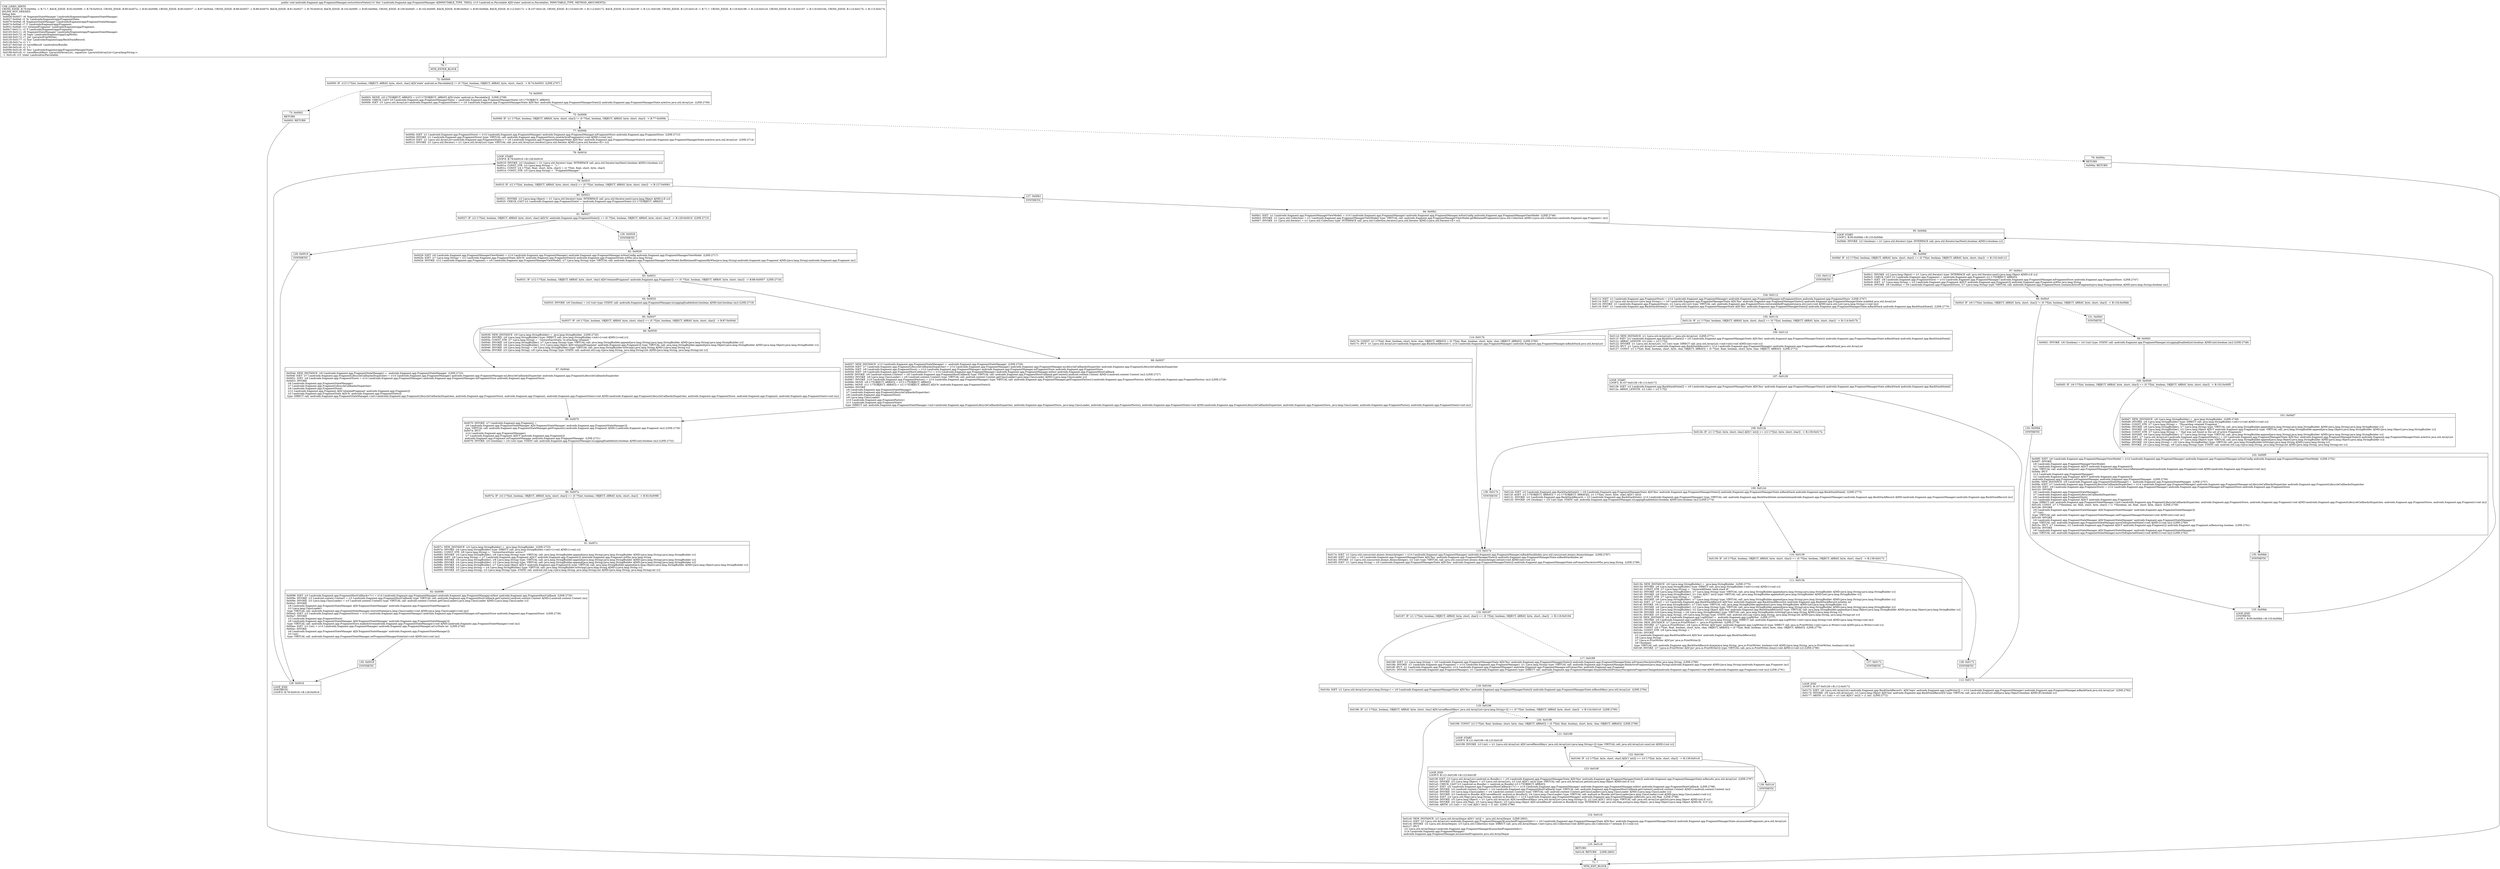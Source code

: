 digraph "CFG forandroidx.fragment.app.FragmentManager.restoreSaveState(Landroid\/os\/Parcelable;)V" {
Node_70 [shape=record,label="{70\:\ ?|MTH_ENTER_BLOCK\l}"];
Node_72 [shape=record,label="{72\:\ 0x0000|0x0000: IF  (r15 I:??[int, boolean, OBJECT, ARRAY, byte, short, char] A[D('state' android.os.Parcelable)]) != (0 ??[int, boolean, OBJECT, ARRAY, byte, short, char])  \-\> B:74:0x0003  (LINE:2707)\l}"];
Node_73 [shape=record,label="{73\:\ 0x0002|RETURN\l|0x0002: RETURN   \l}"];
Node_71 [shape=record,label="{71\:\ ?|MTH_EXIT_BLOCK\l}"];
Node_74 [shape=record,label="{74\:\ 0x0003|0x0003: MOVE  (r0 I:??[OBJECT, ARRAY]) = (r15 I:??[OBJECT, ARRAY] A[D('state' android.os.Parcelable)])  (LINE:2708)\l0x0004: CHECK_CAST (r0 I:androidx.fragment.app.FragmentManagerState) = (androidx.fragment.app.FragmentManagerState) (r0 I:??[OBJECT, ARRAY]) \l0x0006: IGET  (r1 I:java.util.ArrayList\<androidx.fragment.app.FragmentState\>) = (r0 I:androidx.fragment.app.FragmentManagerState A[D('fms' androidx.fragment.app.FragmentManagerState)]) androidx.fragment.app.FragmentManagerState.mActive java.util.ArrayList  (LINE:2709)\l}"];
Node_75 [shape=record,label="{75\:\ 0x0008|0x0008: IF  (r1 I:??[int, boolean, OBJECT, ARRAY, byte, short, char]) != (0 ??[int, boolean, OBJECT, ARRAY, byte, short, char])  \-\> B:77:0x000b \l}"];
Node_76 [shape=record,label="{76\:\ 0x000a|RETURN\l|0x000a: RETURN   \l}"];
Node_77 [shape=record,label="{77\:\ 0x000b|0x000b: IGET  (r1 I:androidx.fragment.app.FragmentStore) = (r14 I:androidx.fragment.app.FragmentManager) androidx.fragment.app.FragmentManager.mFragmentStore androidx.fragment.app.FragmentStore  (LINE:2713)\l0x000d: INVOKE  (r1 I:androidx.fragment.app.FragmentStore) type: VIRTUAL call: androidx.fragment.app.FragmentStore.resetActiveFragments():void A[MD:():void (m)]\l0x0010: IGET  (r1 I:java.util.ArrayList\<androidx.fragment.app.FragmentState\>) = (r0 I:androidx.fragment.app.FragmentManagerState A[D('fms' androidx.fragment.app.FragmentManagerState)]) androidx.fragment.app.FragmentManagerState.mActive java.util.ArrayList  (LINE:2714)\l0x0012: INVOKE  (r1 I:java.util.Iterator) = (r1 I:java.util.ArrayList) type: VIRTUAL call: java.util.ArrayList.iterator():java.util.Iterator A[MD:():java.util.Iterator\<E\> (c)]\l}"];
Node_78 [shape=record,label="{78\:\ 0x0016|LOOP_START\lLOOP:0: B:78:0x0016\-\>B:128:0x0016\l|0x0016: INVOKE  (r2 I:boolean) = (r1 I:java.util.Iterator) type: INTERFACE call: java.util.Iterator.hasNext():boolean A[MD:():boolean (c)]\l0x001a: CONST_STR  (r3 I:java.lang.String) =  \"): \" \l0x001c: CONST  (r4 I:??[int, float, short, byte, char]) = (2 ??[int, float, short, byte, char]) \l0x001d: CONST_STR  (r5 I:java.lang.String) =  \"FragmentManager\" \l}"];
Node_79 [shape=record,label="{79\:\ 0x001f|0x001f: IF  (r2 I:??[int, boolean, OBJECT, ARRAY, byte, short, char]) == (0 ??[int, boolean, OBJECT, ARRAY, byte, short, char])  \-\> B:127:0x00b1 \l}"];
Node_80 [shape=record,label="{80\:\ 0x0021|0x0021: INVOKE  (r2 I:java.lang.Object) = (r1 I:java.util.Iterator) type: INTERFACE call: java.util.Iterator.next():java.lang.Object A[MD:():E (c)]\l0x0025: CHECK_CAST (r2 I:androidx.fragment.app.FragmentState) = (androidx.fragment.app.FragmentState) (r2 I:??[OBJECT, ARRAY]) \l}"];
Node_81 [shape=record,label="{81\:\ 0x0027|0x0027: IF  (r2 I:??[int, boolean, OBJECT, ARRAY, byte, short, char] A[D('fs' androidx.fragment.app.FragmentState)]) == (0 ??[int, boolean, OBJECT, ARRAY, byte, short, char])  \-\> B:129:0x0016  (LINE:2715)\l}"];
Node_126 [shape=record,label="{126\:\ 0x0029|SYNTHETIC\l}"];
Node_82 [shape=record,label="{82\:\ 0x0029|0x0029: IGET  (r6 I:androidx.fragment.app.FragmentManagerViewModel) = (r14 I:androidx.fragment.app.FragmentManager) androidx.fragment.app.FragmentManager.mNonConfig androidx.fragment.app.FragmentManagerViewModel  (LINE:2717)\l0x002b: IGET  (r7 I:java.lang.String) = (r2 I:androidx.fragment.app.FragmentState A[D('fs' androidx.fragment.app.FragmentState)]) androidx.fragment.app.FragmentState.mWho java.lang.String \l0x002d: INVOKE  (r12 I:androidx.fragment.app.Fragment) = (r6 I:androidx.fragment.app.FragmentManagerViewModel), (r7 I:java.lang.String) type: VIRTUAL call: androidx.fragment.app.FragmentManagerViewModel.findRetainedFragmentByWho(java.lang.String):androidx.fragment.app.Fragment A[MD:(java.lang.String):androidx.fragment.app.Fragment (m)]\l}"];
Node_83 [shape=record,label="{83\:\ 0x0031|0x0031: IF  (r12 I:??[int, boolean, OBJECT, ARRAY, byte, short, char] A[D('retainedFragment' androidx.fragment.app.Fragment)]) == (0 ??[int, boolean, OBJECT, ARRAY, byte, short, char])  \-\> B:88:0x0057  (LINE:2718)\l}"];
Node_84 [shape=record,label="{84\:\ 0x0033|0x0033: INVOKE  (r6 I:boolean) = (r4 I:int) type: STATIC call: androidx.fragment.app.FragmentManager.isLoggingEnabled(int):boolean A[MD:(int):boolean (m)] (LINE:2719)\l}"];
Node_85 [shape=record,label="{85\:\ 0x0037|0x0037: IF  (r6 I:??[int, boolean, OBJECT, ARRAY, byte, short, char]) == (0 ??[int, boolean, OBJECT, ARRAY, byte, short, char])  \-\> B:87:0x004d \l}"];
Node_86 [shape=record,label="{86\:\ 0x0039|0x0039: NEW_INSTANCE  (r6 I:java.lang.StringBuilder) =  java.lang.StringBuilder  (LINE:2720)\l0x003b: INVOKE  (r6 I:java.lang.StringBuilder) type: DIRECT call: java.lang.StringBuilder.\<init\>():void A[MD:():void (c)]\l0x003e: CONST_STR  (r7 I:java.lang.String) =  \"restoreSaveState: re\-attaching retained \" \l0x0040: INVOKE  (r6 I:java.lang.StringBuilder), (r7 I:java.lang.String) type: VIRTUAL call: java.lang.StringBuilder.append(java.lang.String):java.lang.StringBuilder A[MD:(java.lang.String):java.lang.StringBuilder (c)]\l0x0043: INVOKE  (r6 I:java.lang.StringBuilder), (r12 I:java.lang.Object A[D('retainedFragment' androidx.fragment.app.Fragment)]) type: VIRTUAL call: java.lang.StringBuilder.append(java.lang.Object):java.lang.StringBuilder A[MD:(java.lang.Object):java.lang.StringBuilder (c)]\l0x0046: INVOKE  (r6 I:java.lang.String) = (r6 I:java.lang.StringBuilder) type: VIRTUAL call: java.lang.StringBuilder.toString():java.lang.String A[MD:():java.lang.String (c)]\l0x004a: INVOKE  (r5 I:java.lang.String), (r6 I:java.lang.String) type: STATIC call: android.util.Log.v(java.lang.String, java.lang.String):int A[MD:(java.lang.String, java.lang.String):int (c)]\l}"];
Node_87 [shape=record,label="{87\:\ 0x004d|0x004d: NEW_INSTANCE  (r6 I:androidx.fragment.app.FragmentStateManager) =  androidx.fragment.app.FragmentStateManager  (LINE:2723)\l0x004f: IGET  (r7 I:androidx.fragment.app.FragmentLifecycleCallbacksDispatcher) = (r14 I:androidx.fragment.app.FragmentManager) androidx.fragment.app.FragmentManager.mLifecycleCallbacksDispatcher androidx.fragment.app.FragmentLifecycleCallbacksDispatcher \l0x0051: IGET  (r8 I:androidx.fragment.app.FragmentStore) = (r14 I:androidx.fragment.app.FragmentManager) androidx.fragment.app.FragmentManager.mFragmentStore androidx.fragment.app.FragmentStore \l0x0053: INVOKE  \l  (r6 I:androidx.fragment.app.FragmentStateManager)\l  (r7 I:androidx.fragment.app.FragmentLifecycleCallbacksDispatcher)\l  (r8 I:androidx.fragment.app.FragmentStore)\l  (r12 I:androidx.fragment.app.Fragment A[D('retainedFragment' androidx.fragment.app.Fragment)])\l  (r2 I:androidx.fragment.app.FragmentState A[D('fs' androidx.fragment.app.FragmentState)])\l type: DIRECT call: androidx.fragment.app.FragmentStateManager.\<init\>(androidx.fragment.app.FragmentLifecycleCallbacksDispatcher, androidx.fragment.app.FragmentStore, androidx.fragment.app.Fragment, androidx.fragment.app.FragmentState):void A[MD:(androidx.fragment.app.FragmentLifecycleCallbacksDispatcher, androidx.fragment.app.FragmentStore, androidx.fragment.app.Fragment, androidx.fragment.app.FragmentState):void (m)]\l}"];
Node_89 [shape=record,label="{89\:\ 0x0070|0x0070: INVOKE  (r7 I:androidx.fragment.app.Fragment) = \l  (r6 I:androidx.fragment.app.FragmentStateManager A[D('fragmentStateManager' androidx.fragment.app.FragmentStateManager)])\l type: VIRTUAL call: androidx.fragment.app.FragmentStateManager.getFragment():androidx.fragment.app.Fragment A[MD:():androidx.fragment.app.Fragment (m)] (LINE:2730)\l0x0074: IPUT  \l  (r14 I:androidx.fragment.app.FragmentManager)\l  (r7 I:androidx.fragment.app.Fragment A[D('f' androidx.fragment.app.Fragment)])\l androidx.fragment.app.Fragment.mFragmentManager androidx.fragment.app.FragmentManager  (LINE:2731)\l0x0076: INVOKE  (r4 I:boolean) = (r4 I:int) type: STATIC call: androidx.fragment.app.FragmentManager.isLoggingEnabled(int):boolean A[MD:(int):boolean (m)] (LINE:2732)\l}"];
Node_90 [shape=record,label="{90\:\ 0x007a|0x007a: IF  (r4 I:??[int, boolean, OBJECT, ARRAY, byte, short, char]) == (0 ??[int, boolean, OBJECT, ARRAY, byte, short, char])  \-\> B:92:0x0098 \l}"];
Node_91 [shape=record,label="{91\:\ 0x007c|0x007c: NEW_INSTANCE  (r4 I:java.lang.StringBuilder) =  java.lang.StringBuilder  (LINE:2733)\l0x007e: INVOKE  (r4 I:java.lang.StringBuilder) type: DIRECT call: java.lang.StringBuilder.\<init\>():void A[MD:():void (c)]\l0x0081: CONST_STR  (r8 I:java.lang.String) =  \"restoreSaveState: active (\" \l0x0083: INVOKE  (r4 I:java.lang.StringBuilder), (r8 I:java.lang.String) type: VIRTUAL call: java.lang.StringBuilder.append(java.lang.String):java.lang.StringBuilder A[MD:(java.lang.String):java.lang.StringBuilder (c)]\l0x0086: IGET  (r8 I:java.lang.String) = (r7 I:androidx.fragment.app.Fragment A[D('f' androidx.fragment.app.Fragment)]) androidx.fragment.app.Fragment.mWho java.lang.String \l0x0088: INVOKE  (r4 I:java.lang.StringBuilder), (r8 I:java.lang.String) type: VIRTUAL call: java.lang.StringBuilder.append(java.lang.String):java.lang.StringBuilder A[MD:(java.lang.String):java.lang.StringBuilder (c)]\l0x008b: INVOKE  (r4 I:java.lang.StringBuilder), (r3 I:java.lang.String) type: VIRTUAL call: java.lang.StringBuilder.append(java.lang.String):java.lang.StringBuilder A[MD:(java.lang.String):java.lang.StringBuilder (c)]\l0x008e: INVOKE  (r4 I:java.lang.StringBuilder), (r7 I:java.lang.Object A[D('f' androidx.fragment.app.Fragment)]) type: VIRTUAL call: java.lang.StringBuilder.append(java.lang.Object):java.lang.StringBuilder A[MD:(java.lang.Object):java.lang.StringBuilder (c)]\l0x0091: INVOKE  (r3 I:java.lang.String) = (r4 I:java.lang.StringBuilder) type: VIRTUAL call: java.lang.StringBuilder.toString():java.lang.String A[MD:():java.lang.String (c)]\l0x0095: INVOKE  (r5 I:java.lang.String), (r3 I:java.lang.String) type: STATIC call: android.util.Log.v(java.lang.String, java.lang.String):int A[MD:(java.lang.String, java.lang.String):int (c)]\l}"];
Node_92 [shape=record,label="{92\:\ 0x0098|0x0098: IGET  (r3 I:androidx.fragment.app.FragmentHostCallback\<?\>) = (r14 I:androidx.fragment.app.FragmentManager) androidx.fragment.app.FragmentManager.mHost androidx.fragment.app.FragmentHostCallback  (LINE:2735)\l0x009a: INVOKE  (r3 I:android.content.Context) = (r3 I:androidx.fragment.app.FragmentHostCallback) type: VIRTUAL call: androidx.fragment.app.FragmentHostCallback.getContext():android.content.Context A[MD:():android.content.Context (m)]\l0x009e: INVOKE  (r3 I:java.lang.ClassLoader) = (r3 I:android.content.Context) type: VIRTUAL call: android.content.Context.getClassLoader():java.lang.ClassLoader A[MD:():java.lang.ClassLoader (c)]\l0x00a2: INVOKE  \l  (r6 I:androidx.fragment.app.FragmentStateManager A[D('fragmentStateManager' androidx.fragment.app.FragmentStateManager)])\l  (r3 I:java.lang.ClassLoader)\l type: VIRTUAL call: androidx.fragment.app.FragmentStateManager.restoreState(java.lang.ClassLoader):void A[MD:(java.lang.ClassLoader):void (m)]\l0x00a5: IGET  (r3 I:androidx.fragment.app.FragmentStore) = (r14 I:androidx.fragment.app.FragmentManager) androidx.fragment.app.FragmentManager.mFragmentStore androidx.fragment.app.FragmentStore  (LINE:2736)\l0x00a7: INVOKE  \l  (r3 I:androidx.fragment.app.FragmentStore)\l  (r6 I:androidx.fragment.app.FragmentStateManager A[D('fragmentStateManager' androidx.fragment.app.FragmentStateManager)])\l type: VIRTUAL call: androidx.fragment.app.FragmentStore.makeActive(androidx.fragment.app.FragmentStateManager):void A[MD:(androidx.fragment.app.FragmentStateManager):void (m)]\l0x00aa: IGET  (r3 I:int) = (r14 I:androidx.fragment.app.FragmentManager) androidx.fragment.app.FragmentManager.mCurState int  (LINE:2740)\l0x00ac: INVOKE  \l  (r6 I:androidx.fragment.app.FragmentStateManager A[D('fragmentStateManager' androidx.fragment.app.FragmentStateManager)])\l  (r3 I:int)\l type: VIRTUAL call: androidx.fragment.app.FragmentStateManager.setFragmentManagerState(int):void A[MD:(int):void (m)]\l}"];
Node_130 [shape=record,label="{130\:\ 0x0016|SYNTHETIC\l}"];
Node_128 [shape=record,label="{128\:\ 0x0016|LOOP_END\lSYNTHETIC\lLOOP:0: B:78:0x0016\-\>B:128:0x0016\l}"];
Node_88 [shape=record,label="{88\:\ 0x0057|0x0057: NEW_INSTANCE  (r13 I:androidx.fragment.app.FragmentStateManager) =  androidx.fragment.app.FragmentStateManager  (LINE:2726)\l0x0059: IGET  (r7 I:androidx.fragment.app.FragmentLifecycleCallbacksDispatcher) = (r14 I:androidx.fragment.app.FragmentManager) androidx.fragment.app.FragmentManager.mLifecycleCallbacksDispatcher androidx.fragment.app.FragmentLifecycleCallbacksDispatcher \l0x005b: IGET  (r8 I:androidx.fragment.app.FragmentStore) = (r14 I:androidx.fragment.app.FragmentManager) androidx.fragment.app.FragmentManager.mFragmentStore androidx.fragment.app.FragmentStore \l0x005d: IGET  (r6 I:androidx.fragment.app.FragmentHostCallback\<?\>) = (r14 I:androidx.fragment.app.FragmentManager) androidx.fragment.app.FragmentManager.mHost androidx.fragment.app.FragmentHostCallback \l0x005f: INVOKE  (r6 I:android.content.Context) = (r6 I:androidx.fragment.app.FragmentHostCallback) type: VIRTUAL call: androidx.fragment.app.FragmentHostCallback.getContext():android.content.Context A[MD:():android.content.Context (m)] (LINE:2727)\l0x0063: INVOKE  (r9 I:java.lang.ClassLoader) = (r6 I:android.content.Context) type: VIRTUAL call: android.content.Context.getClassLoader():java.lang.ClassLoader A[MD:():java.lang.ClassLoader (c)]\l0x0067: INVOKE  (r10 I:androidx.fragment.app.FragmentFactory) = (r14 I:androidx.fragment.app.FragmentManager) type: VIRTUAL call: androidx.fragment.app.FragmentManager.getFragmentFactory():androidx.fragment.app.FragmentFactory A[MD:():androidx.fragment.app.FragmentFactory (m)] (LINE:2728)\l0x006b: MOVE  (r6 I:??[OBJECT, ARRAY]) = (r13 I:??[OBJECT, ARRAY]) \l0x006c: MOVE  (r11 I:??[OBJECT, ARRAY]) = (r2 I:??[OBJECT, ARRAY] A[D('fs' androidx.fragment.app.FragmentState)]) \l0x006d: INVOKE  \l  (r6 I:androidx.fragment.app.FragmentStateManager)\l  (r7 I:androidx.fragment.app.FragmentLifecycleCallbacksDispatcher)\l  (r8 I:androidx.fragment.app.FragmentStore)\l  (r9 I:java.lang.ClassLoader)\l  (r10 I:androidx.fragment.app.FragmentFactory)\l  (r11 I:androidx.fragment.app.FragmentState)\l type: DIRECT call: androidx.fragment.app.FragmentStateManager.\<init\>(androidx.fragment.app.FragmentLifecycleCallbacksDispatcher, androidx.fragment.app.FragmentStore, java.lang.ClassLoader, androidx.fragment.app.FragmentFactory, androidx.fragment.app.FragmentState):void A[MD:(androidx.fragment.app.FragmentLifecycleCallbacksDispatcher, androidx.fragment.app.FragmentStore, java.lang.ClassLoader, androidx.fragment.app.FragmentFactory, androidx.fragment.app.FragmentState):void (m)]\l}"];
Node_129 [shape=record,label="{129\:\ 0x0016|SYNTHETIC\l}"];
Node_127 [shape=record,label="{127\:\ 0x00b1|SYNTHETIC\l}"];
Node_94 [shape=record,label="{94\:\ 0x00b1|0x00b1: IGET  (r1 I:androidx.fragment.app.FragmentManagerViewModel) = (r14 I:androidx.fragment.app.FragmentManager) androidx.fragment.app.FragmentManager.mNonConfig androidx.fragment.app.FragmentManagerViewModel  (LINE:2746)\l0x00b3: INVOKE  (r1 I:java.util.Collection) = (r1 I:androidx.fragment.app.FragmentManagerViewModel) type: VIRTUAL call: androidx.fragment.app.FragmentManagerViewModel.getRetainedFragments():java.util.Collection A[MD:():java.util.Collection\<androidx.fragment.app.Fragment\> (m)]\l0x00b7: INVOKE  (r1 I:java.util.Iterator) = (r1 I:java.util.Collection) type: INTERFACE call: java.util.Collection.iterator():java.util.Iterator A[MD:():java.util.Iterator\<E\> (c)]\l}"];
Node_95 [shape=record,label="{95\:\ 0x00bb|LOOP_START\lLOOP:1: B:95:0x00bb\-\>B:133:0x00bb\l|0x00bb: INVOKE  (r2 I:boolean) = (r1 I:java.util.Iterator) type: INTERFACE call: java.util.Iterator.hasNext():boolean A[MD:():boolean (c)]\l}"];
Node_96 [shape=record,label="{96\:\ 0x00bf|0x00bf: IF  (r2 I:??[int, boolean, OBJECT, ARRAY, byte, short, char]) == (0 ??[int, boolean, OBJECT, ARRAY, byte, short, char])  \-\> B:132:0x0112 \l}"];
Node_97 [shape=record,label="{97\:\ 0x00c1|0x00c1: INVOKE  (r2 I:java.lang.Object) = (r1 I:java.util.Iterator) type: INTERFACE call: java.util.Iterator.next():java.lang.Object A[MD:():E (c)]\l0x00c5: CHECK_CAST (r2 I:androidx.fragment.app.Fragment) = (androidx.fragment.app.Fragment) (r2 I:??[OBJECT, ARRAY]) \l0x00c7: IGET  (r6 I:androidx.fragment.app.FragmentStore) = (r14 I:androidx.fragment.app.FragmentManager) androidx.fragment.app.FragmentManager.mFragmentStore androidx.fragment.app.FragmentStore  (LINE:2747)\l0x00c9: IGET  (r7 I:java.lang.String) = (r2 I:androidx.fragment.app.Fragment A[D('f' androidx.fragment.app.Fragment)]) androidx.fragment.app.Fragment.mWho java.lang.String \l0x00cb: INVOKE  (r6 I:boolean) = (r6 I:androidx.fragment.app.FragmentStore), (r7 I:java.lang.String) type: VIRTUAL call: androidx.fragment.app.FragmentStore.containsActiveFragment(java.lang.String):boolean A[MD:(java.lang.String):boolean (m)]\l}"];
Node_98 [shape=record,label="{98\:\ 0x00cf|0x00cf: IF  (r6 I:??[int, boolean, OBJECT, ARRAY, byte, short, char]) != (0 ??[int, boolean, OBJECT, ARRAY, byte, short, char])  \-\> B:134:0x00bb \l}"];
Node_131 [shape=record,label="{131\:\ 0x00d1|SYNTHETIC\l}"];
Node_99 [shape=record,label="{99\:\ 0x00d1|0x00d1: INVOKE  (r6 I:boolean) = (r4 I:int) type: STATIC call: androidx.fragment.app.FragmentManager.isLoggingEnabled(int):boolean A[MD:(int):boolean (m)] (LINE:2748)\l}"];
Node_100 [shape=record,label="{100\:\ 0x00d5|0x00d5: IF  (r6 I:??[int, boolean, OBJECT, ARRAY, byte, short, char]) == (0 ??[int, boolean, OBJECT, ARRAY, byte, short, char])  \-\> B:102:0x00f5 \l}"];
Node_101 [shape=record,label="{101\:\ 0x00d7|0x00d7: NEW_INSTANCE  (r6 I:java.lang.StringBuilder) =  java.lang.StringBuilder  (LINE:2749)\l0x00d9: INVOKE  (r6 I:java.lang.StringBuilder) type: DIRECT call: java.lang.StringBuilder.\<init\>():void A[MD:():void (c)]\l0x00dc: CONST_STR  (r7 I:java.lang.String) =  \"Discarding retained Fragment \" \l0x00de: INVOKE  (r6 I:java.lang.StringBuilder), (r7 I:java.lang.String) type: VIRTUAL call: java.lang.StringBuilder.append(java.lang.String):java.lang.StringBuilder A[MD:(java.lang.String):java.lang.StringBuilder (c)]\l0x00e1: INVOKE  (r6 I:java.lang.StringBuilder), (r2 I:java.lang.Object A[D('f' androidx.fragment.app.Fragment)]) type: VIRTUAL call: java.lang.StringBuilder.append(java.lang.Object):java.lang.StringBuilder A[MD:(java.lang.Object):java.lang.StringBuilder (c)]\l0x00e4: CONST_STR  (r7 I:java.lang.String) =  \" that was not found in the set of active Fragments \" \l0x00e6: INVOKE  (r6 I:java.lang.StringBuilder), (r7 I:java.lang.String) type: VIRTUAL call: java.lang.StringBuilder.append(java.lang.String):java.lang.StringBuilder A[MD:(java.lang.String):java.lang.StringBuilder (c)]\l0x00e9: IGET  (r7 I:java.util.ArrayList\<androidx.fragment.app.FragmentState\>) = (r0 I:androidx.fragment.app.FragmentManagerState A[D('fms' androidx.fragment.app.FragmentManagerState)]) androidx.fragment.app.FragmentManagerState.mActive java.util.ArrayList \l0x00eb: INVOKE  (r6 I:java.lang.StringBuilder), (r7 I:java.lang.Object) type: VIRTUAL call: java.lang.StringBuilder.append(java.lang.Object):java.lang.StringBuilder A[MD:(java.lang.Object):java.lang.StringBuilder (c)]\l0x00ee: INVOKE  (r6 I:java.lang.String) = (r6 I:java.lang.StringBuilder) type: VIRTUAL call: java.lang.StringBuilder.toString():java.lang.String A[MD:():java.lang.String (c)]\l0x00f2: INVOKE  (r5 I:java.lang.String), (r6 I:java.lang.String) type: STATIC call: android.util.Log.v(java.lang.String, java.lang.String):int A[MD:(java.lang.String, java.lang.String):int (c)]\l}"];
Node_102 [shape=record,label="{102\:\ 0x00f5|0x00f5: IGET  (r6 I:androidx.fragment.app.FragmentManagerViewModel) = (r14 I:androidx.fragment.app.FragmentManager) androidx.fragment.app.FragmentManager.mNonConfig androidx.fragment.app.FragmentManagerViewModel  (LINE:2752)\l0x00f7: INVOKE  \l  (r6 I:androidx.fragment.app.FragmentManagerViewModel)\l  (r2 I:androidx.fragment.app.Fragment A[D('f' androidx.fragment.app.Fragment)])\l type: VIRTUAL call: androidx.fragment.app.FragmentManagerViewModel.removeRetainedFragment(androidx.fragment.app.Fragment):void A[MD:(androidx.fragment.app.Fragment):void (m)]\l0x00fa: IPUT  \l  (r14 I:androidx.fragment.app.FragmentManager)\l  (r2 I:androidx.fragment.app.Fragment A[D('f' androidx.fragment.app.Fragment)])\l androidx.fragment.app.Fragment.mFragmentManager androidx.fragment.app.FragmentManager  (LINE:2756)\l0x00fc: NEW_INSTANCE  (r6 I:androidx.fragment.app.FragmentStateManager) =  androidx.fragment.app.FragmentStateManager  (LINE:2757)\l0x00fe: IGET  (r7 I:androidx.fragment.app.FragmentLifecycleCallbacksDispatcher) = (r14 I:androidx.fragment.app.FragmentManager) androidx.fragment.app.FragmentManager.mLifecycleCallbacksDispatcher androidx.fragment.app.FragmentLifecycleCallbacksDispatcher \l0x0100: IGET  (r8 I:androidx.fragment.app.FragmentStore) = (r14 I:androidx.fragment.app.FragmentManager) androidx.fragment.app.FragmentManager.mFragmentStore androidx.fragment.app.FragmentStore \l0x0102: INVOKE  \l  (r6 I:androidx.fragment.app.FragmentStateManager)\l  (r7 I:androidx.fragment.app.FragmentLifecycleCallbacksDispatcher)\l  (r8 I:androidx.fragment.app.FragmentStore)\l  (r2 I:androidx.fragment.app.Fragment A[D('f' androidx.fragment.app.Fragment)])\l type: DIRECT call: androidx.fragment.app.FragmentStateManager.\<init\>(androidx.fragment.app.FragmentLifecycleCallbacksDispatcher, androidx.fragment.app.FragmentStore, androidx.fragment.app.Fragment):void A[MD:(androidx.fragment.app.FragmentLifecycleCallbacksDispatcher, androidx.fragment.app.FragmentStore, androidx.fragment.app.Fragment):void (m)]\l0x0105: CONST  (r7 I:??[boolean, int, float, short, byte, char]) = (1 ??[boolean, int, float, short, byte, char])  (LINE:2759)\l0x0106: INVOKE  \l  (r6 I:androidx.fragment.app.FragmentStateManager A[D('fragmentStateManager' androidx.fragment.app.FragmentStateManager)])\l  (r7 I:int)\l type: VIRTUAL call: androidx.fragment.app.FragmentStateManager.setFragmentManagerState(int):void A[MD:(int):void (m)]\l0x0109: INVOKE  \l  (r6 I:androidx.fragment.app.FragmentStateManager A[D('fragmentStateManager' androidx.fragment.app.FragmentStateManager)])\l type: VIRTUAL call: androidx.fragment.app.FragmentStateManager.moveToExpectedState():void A[MD:():void (m)] (LINE:2760)\l0x010c: IPUT  (r7 I:boolean), (r2 I:androidx.fragment.app.Fragment A[D('f' androidx.fragment.app.Fragment)]) androidx.fragment.app.Fragment.mRemoving boolean  (LINE:2761)\l0x010e: INVOKE  \l  (r6 I:androidx.fragment.app.FragmentStateManager A[D('fragmentStateManager' androidx.fragment.app.FragmentStateManager)])\l type: VIRTUAL call: androidx.fragment.app.FragmentStateManager.moveToExpectedState():void A[MD:():void (m)] (LINE:2762)\l}"];
Node_135 [shape=record,label="{135\:\ 0x00bb|SYNTHETIC\l}"];
Node_133 [shape=record,label="{133\:\ 0x00bb|LOOP_END\lSYNTHETIC\lLOOP:1: B:95:0x00bb\-\>B:133:0x00bb\l}"];
Node_134 [shape=record,label="{134\:\ 0x00bb|SYNTHETIC\l}"];
Node_132 [shape=record,label="{132\:\ 0x0112|SYNTHETIC\l}"];
Node_104 [shape=record,label="{104\:\ 0x0112|0x0112: IGET  (r1 I:androidx.fragment.app.FragmentStore) = (r14 I:androidx.fragment.app.FragmentManager) androidx.fragment.app.FragmentManager.mFragmentStore androidx.fragment.app.FragmentStore  (LINE:2767)\l0x0114: IGET  (r2 I:java.util.ArrayList\<java.lang.String\>) = (r0 I:androidx.fragment.app.FragmentManagerState A[D('fms' androidx.fragment.app.FragmentManagerState)]) androidx.fragment.app.FragmentManagerState.mAdded java.util.ArrayList \l0x0116: INVOKE  (r1 I:androidx.fragment.app.FragmentStore), (r2 I:java.util.List) type: VIRTUAL call: androidx.fragment.app.FragmentStore.restoreAddedFragments(java.util.List):void A[MD:(java.util.List\<java.lang.String\>):void (m)]\l0x0119: IGET  (r1 I:androidx.fragment.app.BackStackState[]) = (r0 I:androidx.fragment.app.FragmentManagerState A[D('fms' androidx.fragment.app.FragmentManagerState)]) androidx.fragment.app.FragmentManagerState.mBackStack androidx.fragment.app.BackStackState[]  (LINE:2770)\l}"];
Node_105 [shape=record,label="{105\:\ 0x011b|0x011b: IF  (r1 I:??[int, boolean, OBJECT, ARRAY, byte, short, char]) == (0 ??[int, boolean, OBJECT, ARRAY, byte, short, char])  \-\> B:114:0x017b \l}"];
Node_106 [shape=record,label="{106\:\ 0x011d|0x011d: NEW_INSTANCE  (r1 I:java.util.ArrayList) =  java.util.ArrayList  (LINE:2771)\l0x011f: IGET  (r2 I:androidx.fragment.app.BackStackState[]) = (r0 I:androidx.fragment.app.FragmentManagerState A[D('fms' androidx.fragment.app.FragmentManagerState)]) androidx.fragment.app.FragmentManagerState.mBackStack androidx.fragment.app.BackStackState[] \l0x0121: ARRAY_LENGTH  (r2 I:int) = (r2 I:??[]) \l0x0122: INVOKE  (r1 I:java.util.ArrayList), (r2 I:int) type: DIRECT call: java.util.ArrayList.\<init\>(int):void A[MD:(int):void (c)]\l0x0125: IPUT  (r1 I:java.util.ArrayList\<androidx.fragment.app.BackStackRecord\>), (r14 I:androidx.fragment.app.FragmentManager) androidx.fragment.app.FragmentManager.mBackStack java.util.ArrayList \l0x0127: CONST  (r1 I:??[int, float, boolean, short, byte, char, OBJECT, ARRAY]) = (0 ??[int, float, boolean, short, byte, char, OBJECT, ARRAY])  (LINE:2772)\l}"];
Node_107 [shape=record,label="{107\:\ 0x0128|LOOP_START\lLOOP:2: B:107:0x0128\-\>B:112:0x0172\l|0x0128: IGET  (r2 I:androidx.fragment.app.BackStackState[]) = (r0 I:androidx.fragment.app.FragmentManagerState A[D('fms' androidx.fragment.app.FragmentManagerState)]) androidx.fragment.app.FragmentManagerState.mBackStack androidx.fragment.app.BackStackState[] \l0x012a: ARRAY_LENGTH  (r2 I:int) = (r2 I:??[]) \l}"];
Node_108 [shape=record,label="{108\:\ 0x012b|0x012b: IF  (r1 I:??[int, byte, short, char] A[D('i' int)]) \>= (r2 I:??[int, byte, short, char])  \-\> B:136:0x017e \l}"];
Node_109 [shape=record,label="{109\:\ 0x012d|0x012d: IGET  (r2 I:androidx.fragment.app.BackStackState[]) = (r0 I:androidx.fragment.app.FragmentManagerState A[D('fms' androidx.fragment.app.FragmentManagerState)]) androidx.fragment.app.FragmentManagerState.mBackStack androidx.fragment.app.BackStackState[]  (LINE:2773)\l0x012f: AGET  (r2 I:??[OBJECT, ARRAY]) = (r2 I:??[OBJECT, ARRAY][]), (r1 I:??[int, short, byte, char] A[D('i' int)]) \l0x0131: INVOKE  (r2 I:androidx.fragment.app.BackStackRecord) = (r2 I:androidx.fragment.app.BackStackState), (r14 I:androidx.fragment.app.FragmentManager) type: VIRTUAL call: androidx.fragment.app.BackStackState.instantiate(androidx.fragment.app.FragmentManager):androidx.fragment.app.BackStackRecord A[MD:(androidx.fragment.app.FragmentManager):androidx.fragment.app.BackStackRecord (m)]\l0x0135: INVOKE  (r6 I:boolean) = (r4 I:int) type: STATIC call: androidx.fragment.app.FragmentManager.isLoggingEnabled(int):boolean A[MD:(int):boolean (m)] (LINE:2774)\l}"];
Node_110 [shape=record,label="{110\:\ 0x0139|0x0139: IF  (r6 I:??[int, boolean, OBJECT, ARRAY, byte, short, char]) == (0 ??[int, boolean, OBJECT, ARRAY, byte, short, char])  \-\> B:138:0x0172 \l}"];
Node_111 [shape=record,label="{111\:\ 0x013b|0x013b: NEW_INSTANCE  (r6 I:java.lang.StringBuilder) =  java.lang.StringBuilder  (LINE:2775)\l0x013d: INVOKE  (r6 I:java.lang.StringBuilder) type: DIRECT call: java.lang.StringBuilder.\<init\>():void A[MD:():void (c)]\l0x0140: CONST_STR  (r7 I:java.lang.String) =  \"restoreAllState: back stack #\" \l0x0142: INVOKE  (r6 I:java.lang.StringBuilder), (r7 I:java.lang.String) type: VIRTUAL call: java.lang.StringBuilder.append(java.lang.String):java.lang.StringBuilder A[MD:(java.lang.String):java.lang.StringBuilder (c)]\l0x0145: INVOKE  (r6 I:java.lang.StringBuilder), (r1 I:int A[D('i' int)]) type: VIRTUAL call: java.lang.StringBuilder.append(int):java.lang.StringBuilder A[MD:(int):java.lang.StringBuilder (c)]\l0x0148: CONST_STR  (r7 I:java.lang.String) =  \" (index \" \l0x014a: INVOKE  (r6 I:java.lang.StringBuilder), (r7 I:java.lang.String) type: VIRTUAL call: java.lang.StringBuilder.append(java.lang.String):java.lang.StringBuilder A[MD:(java.lang.String):java.lang.StringBuilder (c)]\l0x014d: IGET  (r7 I:int) = (r2 I:androidx.fragment.app.BackStackRecord A[D('bse' androidx.fragment.app.BackStackRecord)]) androidx.fragment.app.BackStackRecord.mIndex int \l0x014f: INVOKE  (r6 I:java.lang.StringBuilder), (r7 I:int) type: VIRTUAL call: java.lang.StringBuilder.append(int):java.lang.StringBuilder A[MD:(int):java.lang.StringBuilder (c)]\l0x0152: INVOKE  (r6 I:java.lang.StringBuilder), (r3 I:java.lang.String) type: VIRTUAL call: java.lang.StringBuilder.append(java.lang.String):java.lang.StringBuilder A[MD:(java.lang.String):java.lang.StringBuilder (c)]\l0x0155: INVOKE  (r6 I:java.lang.StringBuilder), (r2 I:java.lang.Object A[D('bse' androidx.fragment.app.BackStackRecord)]) type: VIRTUAL call: java.lang.StringBuilder.append(java.lang.Object):java.lang.StringBuilder A[MD:(java.lang.Object):java.lang.StringBuilder (c)]\l0x0158: INVOKE  (r6 I:java.lang.String) = (r6 I:java.lang.StringBuilder) type: VIRTUAL call: java.lang.StringBuilder.toString():java.lang.String A[MD:():java.lang.String (c)]\l0x015c: INVOKE  (r5 I:java.lang.String), (r6 I:java.lang.String) type: STATIC call: android.util.Log.v(java.lang.String, java.lang.String):int A[MD:(java.lang.String, java.lang.String):int (c)]\l0x015f: NEW_INSTANCE  (r6 I:androidx.fragment.app.LogWriter) =  androidx.fragment.app.LogWriter  (LINE:2777)\l0x0161: INVOKE  (r6 I:androidx.fragment.app.LogWriter), (r5 I:java.lang.String) type: DIRECT call: androidx.fragment.app.LogWriter.\<init\>(java.lang.String):void A[MD:(java.lang.String):void (m)]\l0x0164: NEW_INSTANCE  (r7 I:java.io.PrintWriter) =  java.io.PrintWriter  (LINE:2778)\l0x0166: INVOKE  (r7 I:java.io.PrintWriter), (r6 I:java.io.Writer A[D('logw' androidx.fragment.app.LogWriter)]) type: DIRECT call: java.io.PrintWriter.\<init\>(java.io.Writer):void A[MD:(java.io.Writer):void (c)]\l0x0169: CONST  (r8 I:??[int, float, boolean, short, byte, char, OBJECT, ARRAY]) = (0 ??[int, float, boolean, short, byte, char, OBJECT, ARRAY])  (LINE:2779)\l0x016a: CONST_STR  (r9 I:java.lang.String) =  \"  \" \l0x016c: INVOKE  \l  (r2 I:androidx.fragment.app.BackStackRecord A[D('bse' androidx.fragment.app.BackStackRecord)])\l  (r9 I:java.lang.String)\l  (r7 I:java.io.PrintWriter A[D('pw' java.io.PrintWriter)])\l  (r8 I:boolean)\l type: VIRTUAL call: androidx.fragment.app.BackStackRecord.dump(java.lang.String, java.io.PrintWriter, boolean):void A[MD:(java.lang.String, java.io.PrintWriter, boolean):void (m)]\l0x016f: INVOKE  (r7 I:java.io.PrintWriter A[D('pw' java.io.PrintWriter)]) type: VIRTUAL call: java.io.PrintWriter.close():void A[MD:():void (c)] (LINE:2780)\l}"];
Node_137 [shape=record,label="{137\:\ 0x0172|SYNTHETIC\l}"];
Node_112 [shape=record,label="{112\:\ 0x0172|LOOP_END\lLOOP:2: B:107:0x0128\-\>B:112:0x0172\l|0x0172: IGET  (r6 I:java.util.ArrayList\<androidx.fragment.app.BackStackRecord\> A[D('logw' androidx.fragment.app.LogWriter)]) = (r14 I:androidx.fragment.app.FragmentManager) androidx.fragment.app.FragmentManager.mBackStack java.util.ArrayList  (LINE:2782)\l0x0174: INVOKE  (r6 I:java.util.ArrayList), (r2 I:java.lang.Object A[D('bse' androidx.fragment.app.BackStackRecord)]) type: VIRTUAL call: java.util.ArrayList.add(java.lang.Object):boolean A[MD:(E):boolean (c)]\l0x0177: ARITH  (r1 I:int) = (r1 I:int A[D('i' int)]) + (1 int)  (LINE:2772)\l}"];
Node_138 [shape=record,label="{138\:\ 0x0172|SYNTHETIC\l}"];
Node_136 [shape=record,label="{136\:\ 0x017e|SYNTHETIC\l}"];
Node_115 [shape=record,label="{115\:\ 0x017e|0x017e: IGET  (r1 I:java.util.concurrent.atomic.AtomicInteger) = (r14 I:androidx.fragment.app.FragmentManager) androidx.fragment.app.FragmentManager.mBackStackIndex java.util.concurrent.atomic.AtomicInteger  (LINE:2787)\l0x0180: IGET  (r2 I:int) = (r0 I:androidx.fragment.app.FragmentManagerState A[D('fms' androidx.fragment.app.FragmentManagerState)]) androidx.fragment.app.FragmentManagerState.mBackStackIndex int \l0x0182: INVOKE  (r1 I:java.util.concurrent.atomic.AtomicInteger), (r2 I:int) type: VIRTUAL call: java.util.concurrent.atomic.AtomicInteger.set(int):void A[MD:(int):void (c)]\l0x0185: IGET  (r1 I:java.lang.String) = (r0 I:androidx.fragment.app.FragmentManagerState A[D('fms' androidx.fragment.app.FragmentManagerState)]) androidx.fragment.app.FragmentManagerState.mPrimaryNavActiveWho java.lang.String  (LINE:2789)\l}"];
Node_116 [shape=record,label="{116\:\ 0x0187|0x0187: IF  (r1 I:??[int, boolean, OBJECT, ARRAY, byte, short, char]) == (0 ??[int, boolean, OBJECT, ARRAY, byte, short, char])  \-\> B:118:0x0194 \l}"];
Node_117 [shape=record,label="{117\:\ 0x0189|0x0189: IGET  (r1 I:java.lang.String) = (r0 I:androidx.fragment.app.FragmentManagerState A[D('fms' androidx.fragment.app.FragmentManagerState)]) androidx.fragment.app.FragmentManagerState.mPrimaryNavActiveWho java.lang.String  (LINE:2790)\l0x018b: INVOKE  (r1 I:androidx.fragment.app.Fragment) = (r14 I:androidx.fragment.app.FragmentManager), (r1 I:java.lang.String) type: VIRTUAL call: androidx.fragment.app.FragmentManager.findActiveFragment(java.lang.String):androidx.fragment.app.Fragment A[MD:(java.lang.String):androidx.fragment.app.Fragment (m)]\l0x018f: IPUT  (r1 I:androidx.fragment.app.Fragment), (r14 I:androidx.fragment.app.FragmentManager) androidx.fragment.app.FragmentManager.mPrimaryNav androidx.fragment.app.Fragment \l0x0191: INVOKE  (r14 I:androidx.fragment.app.FragmentManager), (r1 I:androidx.fragment.app.Fragment) type: DIRECT call: androidx.fragment.app.FragmentManager.dispatchParentPrimaryNavigationFragmentChanged(androidx.fragment.app.Fragment):void A[MD:(androidx.fragment.app.Fragment):void (m)] (LINE:2791)\l}"];
Node_118 [shape=record,label="{118\:\ 0x0194|0x0194: IGET  (r1 I:java.util.ArrayList\<java.lang.String\>) = (r0 I:androidx.fragment.app.FragmentManagerState A[D('fms' androidx.fragment.app.FragmentManagerState)]) androidx.fragment.app.FragmentManagerState.mResultKeys java.util.ArrayList  (LINE:2794)\l}"];
Node_119 [shape=record,label="{119\:\ 0x0196|0x0196: IF  (r1 I:??[int, boolean, OBJECT, ARRAY, byte, short, char] A[D('savedResultKeys' java.util.ArrayList\<java.lang.String\>)]) == (0 ??[int, boolean, OBJECT, ARRAY, byte, short, char])  \-\> B:124:0x01c0  (LINE:2795)\l}"];
Node_120 [shape=record,label="{120\:\ 0x0198|0x0198: CONST  (r2 I:??[int, float, boolean, short, byte, char, OBJECT, ARRAY]) = (0 ??[int, float, boolean, short, byte, char, OBJECT, ARRAY])  (LINE:2796)\l}"];
Node_121 [shape=record,label="{121\:\ 0x0199|LOOP_START\lLOOP:3: B:121:0x0199\-\>B:123:0x019f\l|0x0199: INVOKE  (r3 I:int) = (r1 I:java.util.ArrayList A[D('savedResultKeys' java.util.ArrayList\<java.lang.String\>)]) type: VIRTUAL call: java.util.ArrayList.size():int A[MD:():int (c)]\l}"];
Node_122 [shape=record,label="{122\:\ 0x019d|0x019d: IF  (r2 I:??[int, byte, short, char] A[D('i' int)]) \>= (r3 I:??[int, byte, short, char])  \-\> B:139:0x01c0 \l}"];
Node_123 [shape=record,label="{123\:\ 0x019f|LOOP_END\lLOOP:3: B:121:0x0199\-\>B:123:0x019f\l|0x019f: IGET  (r3 I:java.util.ArrayList\<android.os.Bundle\>) = (r0 I:androidx.fragment.app.FragmentManagerState A[D('fms' androidx.fragment.app.FragmentManagerState)]) androidx.fragment.app.FragmentManagerState.mResults java.util.ArrayList  (LINE:2797)\l0x01a1: INVOKE  (r3 I:java.lang.Object) = (r3 I:java.util.ArrayList), (r2 I:int A[D('i' int)]) type: VIRTUAL call: java.util.ArrayList.get(int):java.lang.Object A[MD:(int):E (c)]\l0x01a5: CHECK_CAST (r3 I:android.os.Bundle) = (android.os.Bundle) (r3 I:??[OBJECT, ARRAY]) \l0x01a7: IGET  (r4 I:androidx.fragment.app.FragmentHostCallback\<?\>) = (r14 I:androidx.fragment.app.FragmentManager) androidx.fragment.app.FragmentManager.mHost androidx.fragment.app.FragmentHostCallback  (LINE:2798)\l0x01a9: INVOKE  (r4 I:android.content.Context) = (r4 I:androidx.fragment.app.FragmentHostCallback) type: VIRTUAL call: androidx.fragment.app.FragmentHostCallback.getContext():android.content.Context A[MD:():android.content.Context (m)]\l0x01ad: INVOKE  (r4 I:java.lang.ClassLoader) = (r4 I:android.content.Context) type: VIRTUAL call: android.content.Context.getClassLoader():java.lang.ClassLoader A[MD:():java.lang.ClassLoader (c)]\l0x01b1: INVOKE  (r3 I:android.os.Bundle A[D('savedResult' android.os.Bundle)]), (r4 I:java.lang.ClassLoader) type: VIRTUAL call: android.os.Bundle.setClassLoader(java.lang.ClassLoader):void A[MD:(java.lang.ClassLoader):void (c)]\l0x01b4: IGET  (r4 I:java.util.Map\<java.lang.String, android.os.Bundle\>) = (r14 I:androidx.fragment.app.FragmentManager) androidx.fragment.app.FragmentManager.mResults java.util.Map  (LINE:2799)\l0x01b6: INVOKE  (r5 I:java.lang.Object) = (r1 I:java.util.ArrayList A[D('savedResultKeys' java.util.ArrayList\<java.lang.String\>)]), (r2 I:int A[D('i' int)]) type: VIRTUAL call: java.util.ArrayList.get(int):java.lang.Object A[MD:(int):E (c)]\l0x01ba: INVOKE  (r4 I:java.util.Map), (r5 I:java.lang.Object), (r3 I:java.lang.Object A[D('savedResult' android.os.Bundle)]) type: INTERFACE call: java.util.Map.put(java.lang.Object, java.lang.Object):java.lang.Object A[MD:(K, V):V (c)]\l0x01bd: ARITH  (r2 I:int) = (r2 I:int A[D('i' int)]) + (1 int)  (LINE:2796)\l}"];
Node_139 [shape=record,label="{139\:\ 0x01c0|SYNTHETIC\l}"];
Node_124 [shape=record,label="{124\:\ 0x01c0|0x01c0: NEW_INSTANCE  (r2 I:java.util.ArrayDeque A[D('i' int)]) =  java.util.ArrayDeque  (LINE:2802)\l0x01c2: IGET  (r3 I:java.util.ArrayList\<androidx.fragment.app.FragmentManager$LaunchedFragmentInfo\>) = (r0 I:androidx.fragment.app.FragmentManagerState A[D('fms' androidx.fragment.app.FragmentManagerState)]) androidx.fragment.app.FragmentManagerState.mLaunchedFragments java.util.ArrayList \l0x01c4: INVOKE  (r2 I:java.util.ArrayDeque), (r3 I:java.util.Collection) type: DIRECT call: java.util.ArrayDeque.\<init\>(java.util.Collection):void A[MD:(java.util.Collection\<? extends E\>):void (c)]\l0x01c7: IPUT  \l  (r2 I:java.util.ArrayDeque\<androidx.fragment.app.FragmentManager$LaunchedFragmentInfo\>)\l  (r14 I:androidx.fragment.app.FragmentManager)\l androidx.fragment.app.FragmentManager.mLaunchedFragments java.util.ArrayDeque \l}"];
Node_125 [shape=record,label="{125\:\ 0x01c9|RETURN\l|0x01c9: RETURN    (LINE:2803)\l}"];
Node_114 [shape=record,label="{114\:\ 0x017b|0x017b: CONST  (r1 I:??[int, float, boolean, short, byte, char, OBJECT, ARRAY]) = (0 ??[int, float, boolean, short, byte, char, OBJECT, ARRAY])  (LINE:2785)\l0x017c: IPUT  (r1 I:java.util.ArrayList\<androidx.fragment.app.BackStackRecord\>), (r14 I:androidx.fragment.app.FragmentManager) androidx.fragment.app.FragmentManager.mBackStack java.util.ArrayList \l}"];
MethodNode[shape=record,label="{public void androidx.fragment.app.FragmentManager.restoreSaveState((r14 'this' I:androidx.fragment.app.FragmentManager A[IMMUTABLE_TYPE, THIS]), (r15 I:android.os.Parcelable A[D('state' android.os.Parcelable), IMMUTABLE_TYPE, METHOD_ARGUMENT]))  | USE_LINES_HINTS\lCROSS_EDGE: B:76:0x000a \-\> B:71:?, BACK_EDGE: B:92:0x0098 \-\> B:78:0x0016, CROSS_EDGE: B:90:0x007a \-\> B:92:0x0098, CROSS_EDGE: B:85:0x0037 \-\> B:87:0x004d, CROSS_EDGE: B:88:0x0057 \-\> B:89:0x0070, BACK_EDGE: B:81:0x0027 \-\> B:78:0x0016, BACK_EDGE: B:102:0x00f5 \-\> B:95:0x00bb, CROSS_EDGE: B:100:0x00d5 \-\> B:102:0x00f5, BACK_EDGE: B:98:0x00cf \-\> B:95:0x00bb, BACK_EDGE: B:112:0x0172 \-\> B:107:0x0128, CROSS_EDGE: B:110:0x0139 \-\> B:112:0x0172, BACK_EDGE: B:123:0x019f \-\> B:121:0x0199, CROSS_EDGE: B:125:0x01c9 \-\> B:71:?, CROSS_EDGE: B:119:0x0196 \-\> B:124:0x01c0, CROSS_EDGE: B:116:0x0187 \-\> B:118:0x0194, CROSS_EDGE: B:114:0x017b \-\> B:115:0x017e\lINLINE_NOT_NEEDED\lDebug Info:\l  0x0056\-0x0057: r6 'fragmentStateManager' Landroidx\/fragment\/app\/FragmentStateManager;\l  0x0027\-0x00af: r2 'fs' Landroidx\/fragment\/app\/FragmentState;\l  0x0070\-0x00af: r6 'fragmentStateManager' Landroidx\/fragment\/app\/FragmentStateManager;\l  0x0074\-0x00af: r7 'f' Landroidx\/fragment\/app\/Fragment;\l  0x0031\-0x00af: r12 'retainedFragment' Landroidx\/fragment\/app\/Fragment;\l  0x00c7\-0x0111: r2 'f' Landroidx\/fragment\/app\/Fragment;\l  0x0105\-0x0111: r6 'fragmentStateManager' Landroidx\/fragment\/app\/FragmentStateManager;\l  0x0164\-0x0172: r6 'logw' Landroidx\/fragment\/app\/LogWriter;\l  0x0169\-0x0172: r7 'pw' Ljava\/io\/PrintWriter;\l  0x0135\-0x0177: r2 'bse' Landroidx\/fragment\/app\/BackStackRecord;\l  0x0128\-0x017a: r1 'i' I\l  0x01a7\-0x01bd: r3 'savedResult' Landroid\/os\/Bundle;\l  0x0199\-0x01c0: r2 'i' I\l  0x0006\-0x01c9: r0 'fms' Landroidx\/fragment\/app\/FragmentManagerState;\l  0x0196\-0x01c9: r1 'savedResultKeys' Ljava\/util\/ArrayList;, signature: Ljava\/util\/ArrayList\<Ljava\/lang\/String;\>;\l  \-1 \-0x01c9: r15 'state' Landroid\/os\/Parcelable;\l}"];
MethodNode -> Node_70;Node_70 -> Node_72;
Node_72 -> Node_73[style=dashed];
Node_72 -> Node_74;
Node_73 -> Node_71;
Node_74 -> Node_75;
Node_75 -> Node_76[style=dashed];
Node_75 -> Node_77;
Node_76 -> Node_71;
Node_77 -> Node_78;
Node_78 -> Node_79;
Node_79 -> Node_80[style=dashed];
Node_79 -> Node_127;
Node_80 -> Node_81;
Node_81 -> Node_126[style=dashed];
Node_81 -> Node_129;
Node_126 -> Node_82;
Node_82 -> Node_83;
Node_83 -> Node_84[style=dashed];
Node_83 -> Node_88;
Node_84 -> Node_85;
Node_85 -> Node_86[style=dashed];
Node_85 -> Node_87;
Node_86 -> Node_87;
Node_87 -> Node_89;
Node_89 -> Node_90;
Node_90 -> Node_91[style=dashed];
Node_90 -> Node_92;
Node_91 -> Node_92;
Node_92 -> Node_130;
Node_130 -> Node_128;
Node_128 -> Node_78;
Node_88 -> Node_89;
Node_129 -> Node_128;
Node_127 -> Node_94;
Node_94 -> Node_95;
Node_95 -> Node_96;
Node_96 -> Node_97[style=dashed];
Node_96 -> Node_132;
Node_97 -> Node_98;
Node_98 -> Node_131[style=dashed];
Node_98 -> Node_134;
Node_131 -> Node_99;
Node_99 -> Node_100;
Node_100 -> Node_101[style=dashed];
Node_100 -> Node_102;
Node_101 -> Node_102;
Node_102 -> Node_135;
Node_135 -> Node_133;
Node_133 -> Node_95;
Node_134 -> Node_133;
Node_132 -> Node_104;
Node_104 -> Node_105;
Node_105 -> Node_106[style=dashed];
Node_105 -> Node_114;
Node_106 -> Node_107;
Node_107 -> Node_108;
Node_108 -> Node_109[style=dashed];
Node_108 -> Node_136;
Node_109 -> Node_110;
Node_110 -> Node_111[style=dashed];
Node_110 -> Node_138;
Node_111 -> Node_137;
Node_137 -> Node_112;
Node_112 -> Node_107;
Node_138 -> Node_112;
Node_136 -> Node_115;
Node_115 -> Node_116;
Node_116 -> Node_117[style=dashed];
Node_116 -> Node_118;
Node_117 -> Node_118;
Node_118 -> Node_119;
Node_119 -> Node_120[style=dashed];
Node_119 -> Node_124;
Node_120 -> Node_121;
Node_121 -> Node_122;
Node_122 -> Node_123[style=dashed];
Node_122 -> Node_139;
Node_123 -> Node_121;
Node_139 -> Node_124;
Node_124 -> Node_125;
Node_125 -> Node_71;
Node_114 -> Node_115;
}

